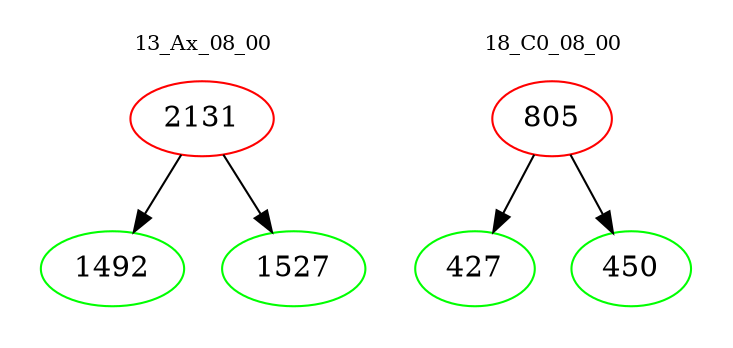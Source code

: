 digraph{
subgraph cluster_0 {
color = white
label = "13_Ax_08_00";
fontsize=10;
T0_2131 [label="2131", color="red"]
T0_2131 -> T0_1492 [color="black"]
T0_1492 [label="1492", color="green"]
T0_2131 -> T0_1527 [color="black"]
T0_1527 [label="1527", color="green"]
}
subgraph cluster_1 {
color = white
label = "18_C0_08_00";
fontsize=10;
T1_805 [label="805", color="red"]
T1_805 -> T1_427 [color="black"]
T1_427 [label="427", color="green"]
T1_805 -> T1_450 [color="black"]
T1_450 [label="450", color="green"]
}
}
